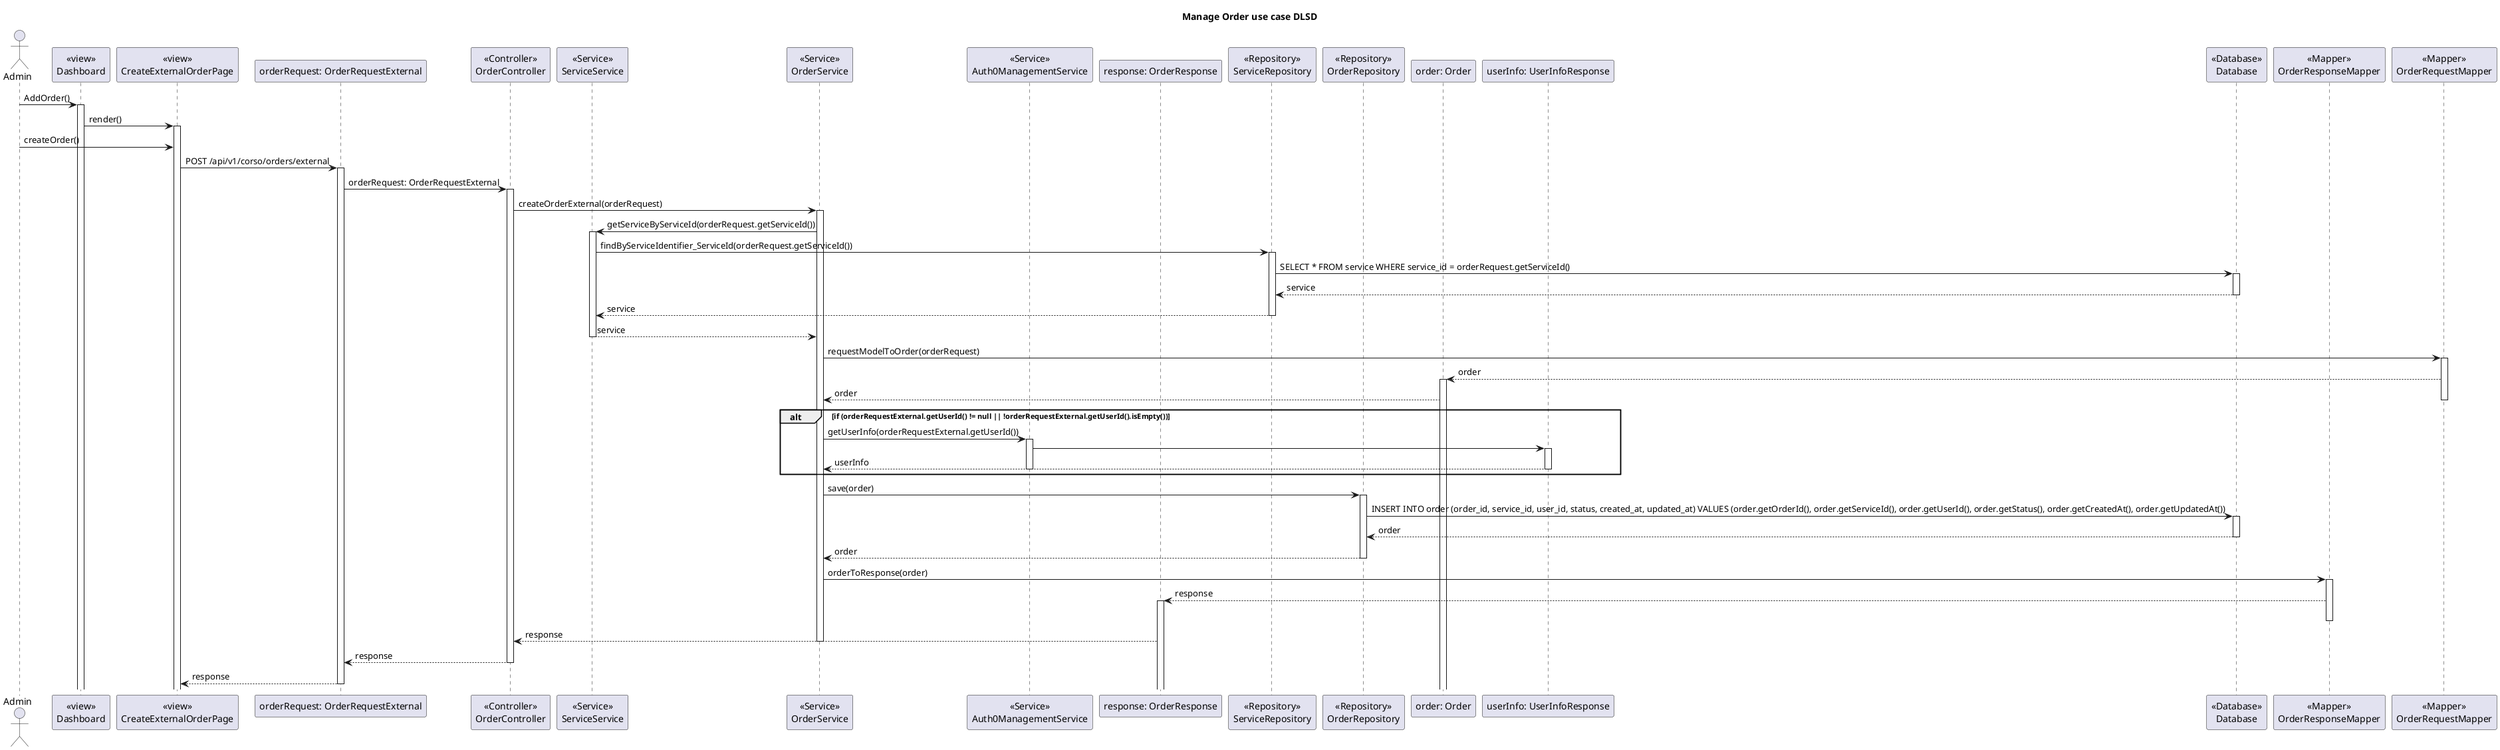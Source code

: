 @startuml

title Manage Order use case DLSD

actor Admin 

participant Dashboard as "<<view>>\nDashboard"

participant AddOrder as "<<view>>\nCreateExternalOrderPage"

participant OrderRequest as "orderRequest: OrderRequestExternal"

participant OrderController as "<<Controller>>\nOrderController"

participant ServiceService as "<<Service>>\nServiceService"

participant OrderService as "<<Service>>\nOrderService"

participant auth0ManagementService as "<<Service>>\nAuth0ManagementService"

participant Response as "response: OrderResponse"

participant ServiceRepository as "<<Repository>>\nServiceRepository"

participant OrderRepository as "<<Repository>>\nOrderRepository"

participant Order as "order: Order"

participant UserInfoResponse as "userInfo: UserInfoResponse"

participant Database as "<<Database>>\nDatabase"

participant OrderResponseMapper as "<<Mapper>>\nOrderResponseMapper"

participant OrderRequestMapper as "<<Mapper>>\nOrderRequestMapper"

Admin -> Dashboard : AddOrder()
activate Dashboard
Dashboard -> AddOrder : render()
activate AddOrder
Admin -> AddOrder : createOrder()

AddOrder -> OrderRequest : POST /api/v1/corso/orders/external

activate OrderRequest

OrderRequest -> OrderController : orderRequest: OrderRequestExternal

activate OrderController


OrderController -> OrderService : createOrderExternal(orderRequest)

activate OrderService

OrderService -> ServiceService : getServiceByServiceId(orderRequest.getServiceId())

activate ServiceService

ServiceService -> ServiceRepository : findByServiceIdentifier_ServiceId(orderRequest.getServiceId())

activate ServiceRepository

ServiceRepository -> Database : SELECT * FROM service WHERE service_id = orderRequest.getServiceId()

activate Database

Database --> ServiceRepository : service

deactivate Database

ServiceRepository --> ServiceService : service

deactivate ServiceRepository

ServiceService --> OrderService : service

deactivate ServiceService

OrderService -> OrderRequestMapper: requestModelToOrder(orderRequest)

activate OrderRequestMapper

OrderRequestMapper --> Order : order
activate Order

Order --> OrderService : order

deactivate OrderRequestMapper

alt if (orderRequestExternal.getUserId() != null || !orderRequestExternal.getUserId().isEmpty())

OrderService -> auth0ManagementService : getUserInfo(orderRequestExternal.getUserId())

activate auth0ManagementService

auth0ManagementService -> UserInfoResponse

activate UserInfoResponse

UserInfoResponse --> OrderService: userInfo

deactivate UserInfoResponse

deactivate auth0ManagementService

end

OrderService -> OrderRepository : save(order)

activate OrderRepository

OrderRepository -> Database : INSERT INTO order (order_id, service_id, user_id, status, created_at, updated_at) VALUES (order.getOrderId(), order.getServiceId(), order.getUserId(), order.getStatus(), order.getCreatedAt(), order.getUpdatedAt())

activate Database

Database --> OrderRepository : order

deactivate Database

OrderRepository --> OrderService : order

deactivate OrderRepository

OrderService -> OrderResponseMapper : orderToResponse(order)

activate OrderResponseMapper

OrderResponseMapper --> Response : response

activate Response

deactivate OrderResponseMapper

Response --> OrderController : response

deactivate OrderService

OrderController --> OrderRequest : response

deactivate OrderController

OrderRequest --> AddOrder : response

deactivate OrderRequest




@endpuml
